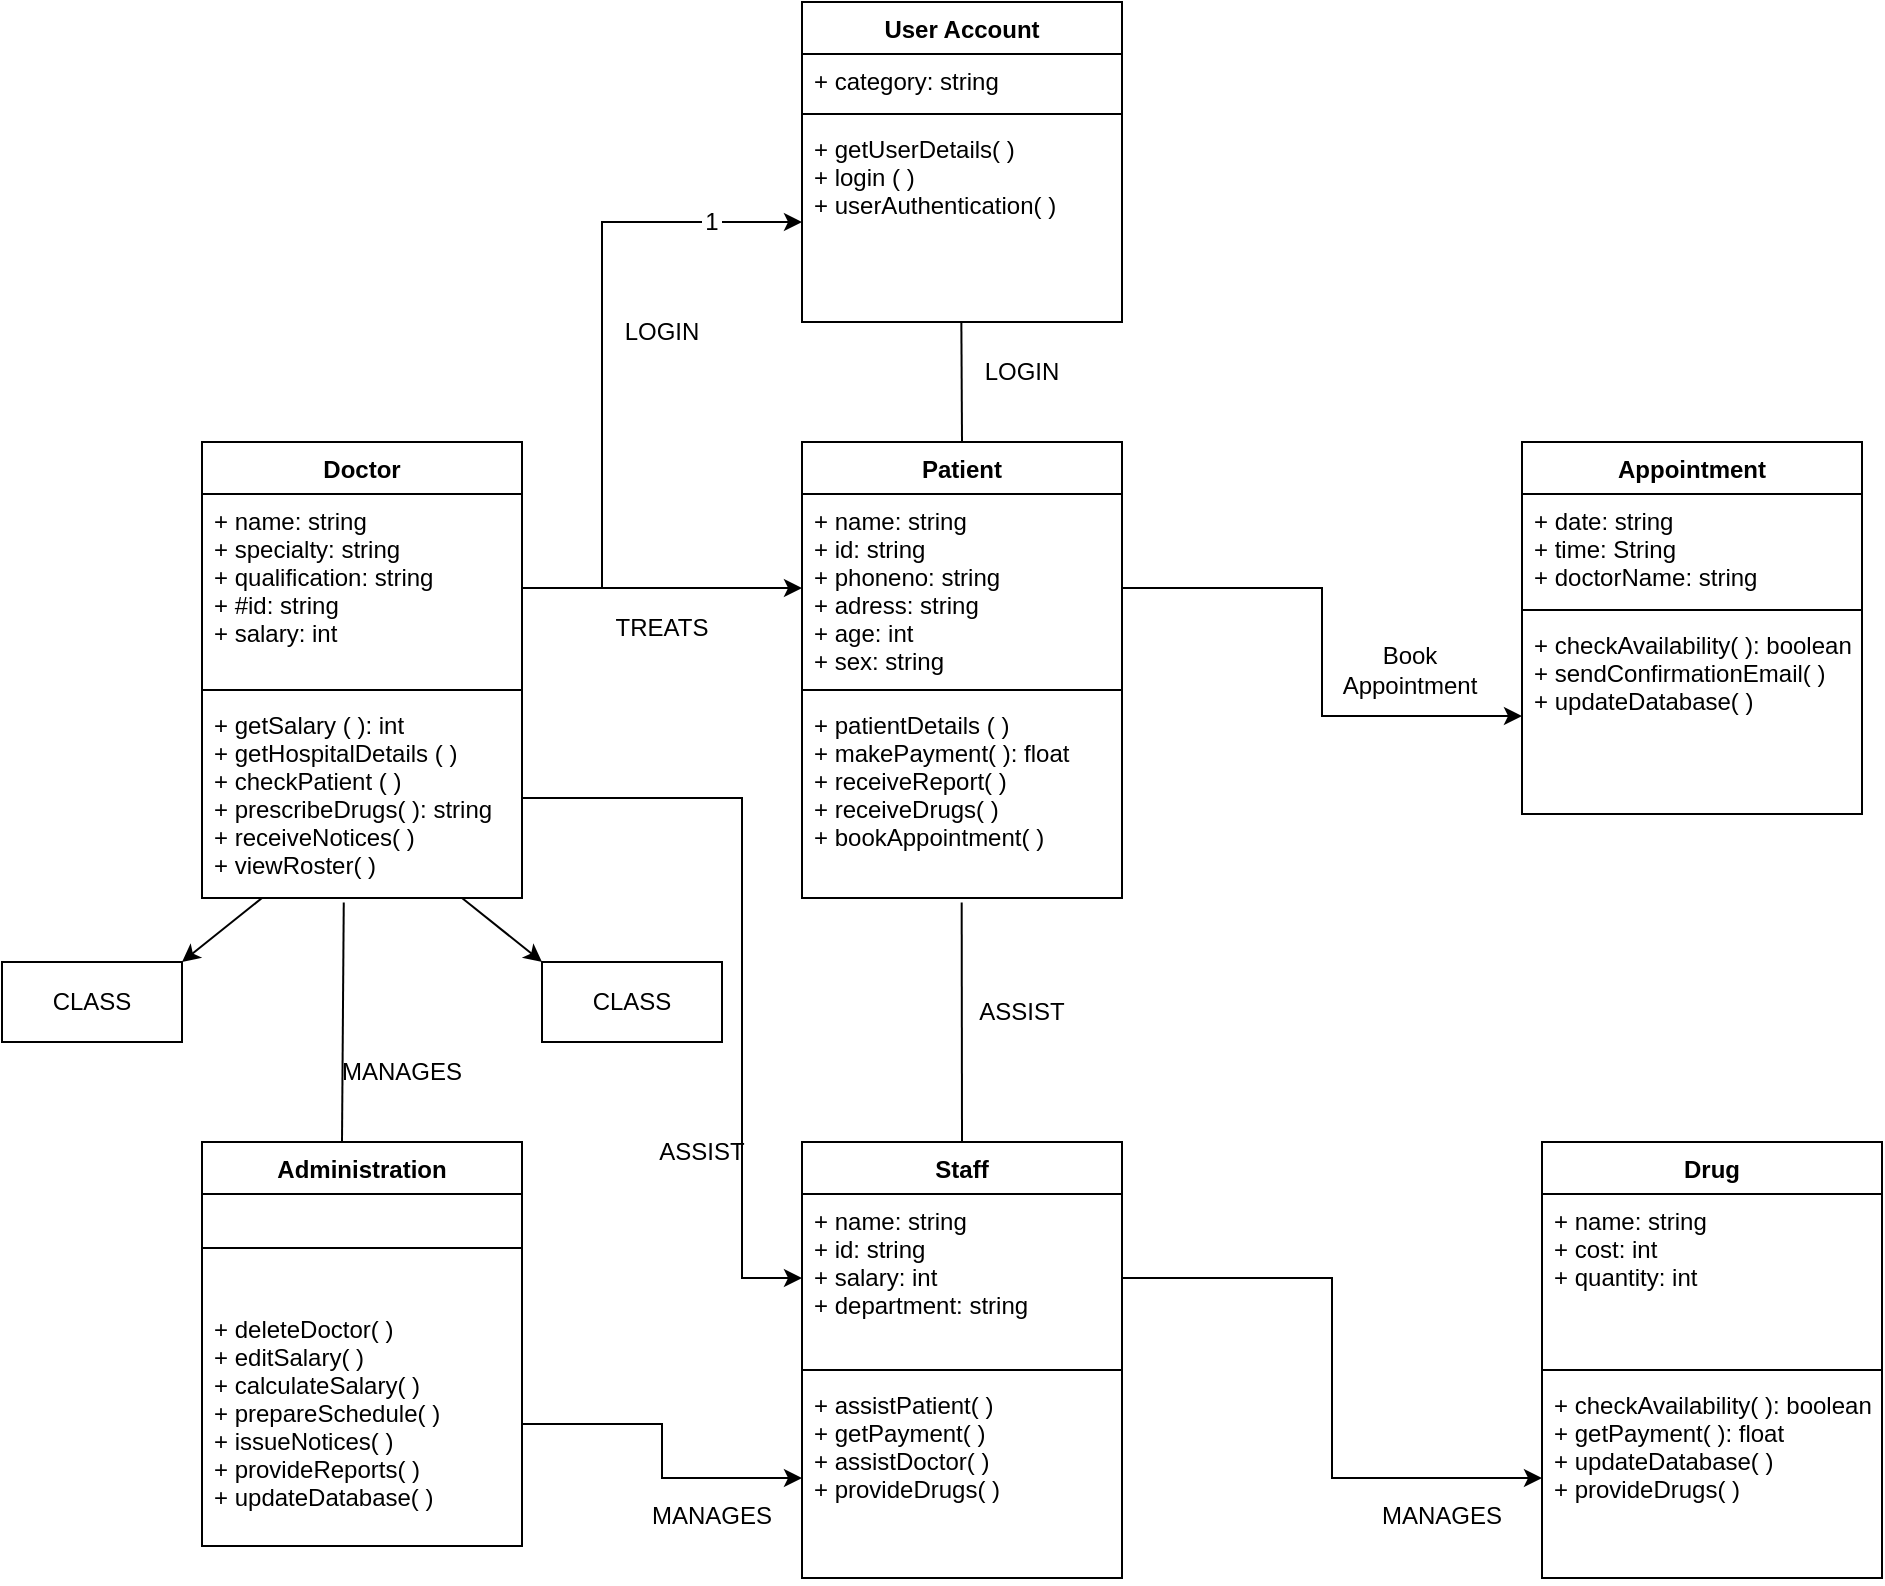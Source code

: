 <mxfile version="20.8.15" type="github"><diagram id="C5RBs43oDa-KdzZeNtuy" name="Page-1"><mxGraphModel dx="1740" dy="427" grid="1" gridSize="10" guides="1" tooltips="1" connect="1" arrows="1" fold="1" page="1" pageScale="1" pageWidth="827" pageHeight="1169" math="0" shadow="0"><root><mxCell id="WIyWlLk6GJQsqaUBKTNV-0"/><mxCell id="WIyWlLk6GJQsqaUBKTNV-1" parent="WIyWlLk6GJQsqaUBKTNV-0"/><mxCell id="42G1Hmii8w1SBgadAZhZ-16" value="User Account" style="swimlane;fontStyle=1;align=center;verticalAlign=top;childLayout=stackLayout;horizontal=1;startSize=26;horizontalStack=0;resizeParent=1;resizeParentMax=0;resizeLast=0;collapsible=1;marginBottom=0;" vertex="1" parent="WIyWlLk6GJQsqaUBKTNV-1"><mxGeometry x="80" y="40" width="160" height="160" as="geometry"/></mxCell><mxCell id="42G1Hmii8w1SBgadAZhZ-17" value="+ category: string" style="text;strokeColor=none;fillColor=none;align=left;verticalAlign=top;spacingLeft=4;spacingRight=4;overflow=hidden;rotatable=0;points=[[0,0.5],[1,0.5]];portConstraint=eastwest;" vertex="1" parent="42G1Hmii8w1SBgadAZhZ-16"><mxGeometry y="26" width="160" height="26" as="geometry"/></mxCell><mxCell id="42G1Hmii8w1SBgadAZhZ-18" value="" style="line;strokeWidth=1;fillColor=none;align=left;verticalAlign=middle;spacingTop=-1;spacingLeft=3;spacingRight=3;rotatable=0;labelPosition=right;points=[];portConstraint=eastwest;strokeColor=inherit;" vertex="1" parent="42G1Hmii8w1SBgadAZhZ-16"><mxGeometry y="52" width="160" height="8" as="geometry"/></mxCell><mxCell id="42G1Hmii8w1SBgadAZhZ-19" value="+ getUserDetails( )&#10;+ login ( )&#10;+ userAuthentication( )" style="text;strokeColor=none;fillColor=none;align=left;verticalAlign=top;spacingLeft=4;spacingRight=4;overflow=hidden;rotatable=0;points=[[0,0.5],[1,0.5]];portConstraint=eastwest;" vertex="1" parent="42G1Hmii8w1SBgadAZhZ-16"><mxGeometry y="60" width="160" height="100" as="geometry"/></mxCell><mxCell id="42G1Hmii8w1SBgadAZhZ-20" value="Doctor" style="swimlane;fontStyle=1;align=center;verticalAlign=top;childLayout=stackLayout;horizontal=1;startSize=26;horizontalStack=0;resizeParent=1;resizeParentMax=0;resizeLast=0;collapsible=1;marginBottom=0;" vertex="1" parent="WIyWlLk6GJQsqaUBKTNV-1"><mxGeometry x="-220" y="260" width="160" height="228" as="geometry"/></mxCell><mxCell id="42G1Hmii8w1SBgadAZhZ-21" value="+ name: string&#10;+ specialty: string&#10;+ qualification: string&#10;+ #id: string&#10;+ salary: int" style="text;strokeColor=none;fillColor=none;align=left;verticalAlign=top;spacingLeft=4;spacingRight=4;overflow=hidden;rotatable=0;points=[[0,0.5],[1,0.5]];portConstraint=eastwest;" vertex="1" parent="42G1Hmii8w1SBgadAZhZ-20"><mxGeometry y="26" width="160" height="94" as="geometry"/></mxCell><mxCell id="42G1Hmii8w1SBgadAZhZ-22" value="" style="line;strokeWidth=1;fillColor=none;align=left;verticalAlign=middle;spacingTop=-1;spacingLeft=3;spacingRight=3;rotatable=0;labelPosition=right;points=[];portConstraint=eastwest;strokeColor=inherit;" vertex="1" parent="42G1Hmii8w1SBgadAZhZ-20"><mxGeometry y="120" width="160" height="8" as="geometry"/></mxCell><mxCell id="42G1Hmii8w1SBgadAZhZ-23" value="+ getSalary ( ): int&#10;+ getHospitalDetails ( )&#10;+ checkPatient ( )&#10;+ prescribeDrugs( ): string&#10;+ receiveNotices( )&#10;+ viewRoster( )" style="text;strokeColor=none;fillColor=none;align=left;verticalAlign=top;spacingLeft=4;spacingRight=4;overflow=hidden;rotatable=0;points=[[0,0.5],[1,0.5]];portConstraint=eastwest;" vertex="1" parent="42G1Hmii8w1SBgadAZhZ-20"><mxGeometry y="128" width="160" height="100" as="geometry"/></mxCell><mxCell id="42G1Hmii8w1SBgadAZhZ-30" style="edgeStyle=orthogonalEdgeStyle;rounded=0;orthogonalLoop=1;jettySize=auto;html=1;exitX=1;exitY=0.5;exitDx=0;exitDy=0;entryX=0;entryY=0.5;entryDx=0;entryDy=0;startArrow=none;" edge="1" parent="WIyWlLk6GJQsqaUBKTNV-1" target="42G1Hmii8w1SBgadAZhZ-19"><mxGeometry relative="1" as="geometry"><mxPoint x="60" y="150" as="sourcePoint"/></mxGeometry></mxCell><mxCell id="42G1Hmii8w1SBgadAZhZ-32" value="" style="edgeStyle=orthogonalEdgeStyle;rounded=0;orthogonalLoop=1;jettySize=auto;html=1;exitX=1;exitY=0.5;exitDx=0;exitDy=0;endArrow=none;startArrow=none;" edge="1" parent="WIyWlLk6GJQsqaUBKTNV-1" source="42G1Hmii8w1SBgadAZhZ-31"><mxGeometry relative="1" as="geometry"><mxPoint x="-60" y="333" as="sourcePoint"/><mxPoint x="60" y="150" as="targetPoint"/><Array as="points"/></mxGeometry></mxCell><mxCell id="42G1Hmii8w1SBgadAZhZ-33" value="Patient" style="swimlane;fontStyle=1;align=center;verticalAlign=top;childLayout=stackLayout;horizontal=1;startSize=26;horizontalStack=0;resizeParent=1;resizeParentMax=0;resizeLast=0;collapsible=1;marginBottom=0;" vertex="1" parent="WIyWlLk6GJQsqaUBKTNV-1"><mxGeometry x="80" y="260" width="160" height="228" as="geometry"/></mxCell><mxCell id="42G1Hmii8w1SBgadAZhZ-34" value="+ name: string&#10;+ id: string&#10;+ phoneno: string&#10;+ adress: string&#10;+ age: int&#10;+ sex: string" style="text;strokeColor=none;fillColor=none;align=left;verticalAlign=top;spacingLeft=4;spacingRight=4;overflow=hidden;rotatable=0;points=[[0,0.5],[1,0.5]];portConstraint=eastwest;" vertex="1" parent="42G1Hmii8w1SBgadAZhZ-33"><mxGeometry y="26" width="160" height="94" as="geometry"/></mxCell><mxCell id="42G1Hmii8w1SBgadAZhZ-35" value="" style="line;strokeWidth=1;fillColor=none;align=left;verticalAlign=middle;spacingTop=-1;spacingLeft=3;spacingRight=3;rotatable=0;labelPosition=right;points=[];portConstraint=eastwest;strokeColor=inherit;" vertex="1" parent="42G1Hmii8w1SBgadAZhZ-33"><mxGeometry y="120" width="160" height="8" as="geometry"/></mxCell><mxCell id="42G1Hmii8w1SBgadAZhZ-36" value="+ patientDetails ( )&#10;+ makePayment( ): float&#10;+ receiveReport( )&#10;+ receiveDrugs( )&#10;+ bookAppointment( )" style="text;strokeColor=none;fillColor=none;align=left;verticalAlign=top;spacingLeft=4;spacingRight=4;overflow=hidden;rotatable=0;points=[[0,0.5],[1,0.5]];portConstraint=eastwest;" vertex="1" parent="42G1Hmii8w1SBgadAZhZ-33"><mxGeometry y="128" width="160" height="100" as="geometry"/></mxCell><mxCell id="42G1Hmii8w1SBgadAZhZ-37" value="" style="edgeStyle=orthogonalEdgeStyle;rounded=0;orthogonalLoop=1;jettySize=auto;html=1;exitX=1;exitY=0.5;exitDx=0;exitDy=0;endArrow=none;startArrow=none;" edge="1" parent="WIyWlLk6GJQsqaUBKTNV-1" source="42G1Hmii8w1SBgadAZhZ-21" target="42G1Hmii8w1SBgadAZhZ-31"><mxGeometry relative="1" as="geometry"><mxPoint x="-30" y="360" as="sourcePoint"/><mxPoint x="60.0" y="150" as="targetPoint"/><Array as="points"><mxPoint x="-20" y="333"/><mxPoint x="-20" y="150"/></Array></mxGeometry></mxCell><mxCell id="42G1Hmii8w1SBgadAZhZ-31" value="1" style="text;html=1;strokeColor=none;fillColor=none;align=center;verticalAlign=middle;whiteSpace=wrap;rounded=0;" vertex="1" parent="WIyWlLk6GJQsqaUBKTNV-1"><mxGeometry x="30" y="140" width="10" height="20" as="geometry"/></mxCell><mxCell id="42G1Hmii8w1SBgadAZhZ-45" style="edgeStyle=orthogonalEdgeStyle;rounded=0;orthogonalLoop=1;jettySize=auto;html=1;exitX=1;exitY=0.5;exitDx=0;exitDy=0;entryX=0;entryY=0.5;entryDx=0;entryDy=0;" edge="1" parent="WIyWlLk6GJQsqaUBKTNV-1" source="42G1Hmii8w1SBgadAZhZ-21" target="42G1Hmii8w1SBgadAZhZ-34"><mxGeometry relative="1" as="geometry"/></mxCell><mxCell id="42G1Hmii8w1SBgadAZhZ-46" value="Appointment" style="swimlane;fontStyle=1;align=center;verticalAlign=top;childLayout=stackLayout;horizontal=1;startSize=26;horizontalStack=0;resizeParent=1;resizeParentMax=0;resizeLast=0;collapsible=1;marginBottom=0;" vertex="1" parent="WIyWlLk6GJQsqaUBKTNV-1"><mxGeometry x="440" y="260" width="170" height="186" as="geometry"/></mxCell><mxCell id="42G1Hmii8w1SBgadAZhZ-47" value="+ date: string&#10;+ time: String&#10;+ doctorName: string&#10;" style="text;strokeColor=none;fillColor=none;align=left;verticalAlign=top;spacingLeft=4;spacingRight=4;overflow=hidden;rotatable=0;points=[[0,0.5],[1,0.5]];portConstraint=eastwest;" vertex="1" parent="42G1Hmii8w1SBgadAZhZ-46"><mxGeometry y="26" width="170" height="54" as="geometry"/></mxCell><mxCell id="42G1Hmii8w1SBgadAZhZ-48" value="" style="line;strokeWidth=1;fillColor=none;align=left;verticalAlign=middle;spacingTop=-1;spacingLeft=3;spacingRight=3;rotatable=0;labelPosition=right;points=[];portConstraint=eastwest;strokeColor=inherit;" vertex="1" parent="42G1Hmii8w1SBgadAZhZ-46"><mxGeometry y="80" width="170" height="8" as="geometry"/></mxCell><mxCell id="42G1Hmii8w1SBgadAZhZ-49" value="+ checkAvailability( ): boolean&#10;+ sendConfirmationEmail( )&#10;+ updateDatabase( )" style="text;strokeColor=none;fillColor=none;align=left;verticalAlign=top;spacingLeft=4;spacingRight=4;overflow=hidden;rotatable=0;points=[[0,0.5],[1,0.5]];portConstraint=eastwest;" vertex="1" parent="42G1Hmii8w1SBgadAZhZ-46"><mxGeometry y="88" width="170" height="98" as="geometry"/></mxCell><mxCell id="42G1Hmii8w1SBgadAZhZ-52" style="edgeStyle=orthogonalEdgeStyle;rounded=0;orthogonalLoop=1;jettySize=auto;html=1;exitX=1;exitY=0.5;exitDx=0;exitDy=0;entryX=0;entryY=0.5;entryDx=0;entryDy=0;" edge="1" parent="WIyWlLk6GJQsqaUBKTNV-1" source="42G1Hmii8w1SBgadAZhZ-34" target="42G1Hmii8w1SBgadAZhZ-49"><mxGeometry relative="1" as="geometry"/></mxCell><mxCell id="42G1Hmii8w1SBgadAZhZ-53" value="Administration" style="swimlane;fontStyle=1;align=center;verticalAlign=top;childLayout=stackLayout;horizontal=1;startSize=26;horizontalStack=0;resizeParent=1;resizeParentMax=0;resizeLast=0;collapsible=1;marginBottom=0;" vertex="1" parent="WIyWlLk6GJQsqaUBKTNV-1"><mxGeometry x="-220" y="610" width="160" height="202" as="geometry"/></mxCell><mxCell id="42G1Hmii8w1SBgadAZhZ-55" value="" style="line;strokeWidth=1;fillColor=none;align=left;verticalAlign=middle;spacingTop=-1;spacingLeft=3;spacingRight=3;rotatable=0;labelPosition=right;points=[];portConstraint=eastwest;strokeColor=inherit;" vertex="1" parent="42G1Hmii8w1SBgadAZhZ-53"><mxGeometry y="26" width="160" height="54" as="geometry"/></mxCell><mxCell id="42G1Hmii8w1SBgadAZhZ-56" value="+ deleteDoctor( )&#10;+ editSalary( )&#10;+ calculateSalary( )&#10;+ prepareSchedule( )&#10;+ issueNotices( )&#10;+ provideReports( )&#10;+ updateDatabase( )" style="text;strokeColor=none;fillColor=none;align=left;verticalAlign=top;spacingLeft=4;spacingRight=4;overflow=hidden;rotatable=0;points=[[0,0.5],[1,0.5]];portConstraint=eastwest;" vertex="1" parent="42G1Hmii8w1SBgadAZhZ-53"><mxGeometry y="80" width="160" height="122" as="geometry"/></mxCell><mxCell id="42G1Hmii8w1SBgadAZhZ-57" value="" style="endArrow=none;html=1;rounded=0;entryX=0.443;entryY=1.022;entryDx=0;entryDy=0;entryPerimeter=0;" edge="1" parent="WIyWlLk6GJQsqaUBKTNV-1" target="42G1Hmii8w1SBgadAZhZ-23"><mxGeometry width="50" height="50" relative="1" as="geometry"><mxPoint x="-150" y="610" as="sourcePoint"/><mxPoint x="-150" y="540" as="targetPoint"/></mxGeometry></mxCell><mxCell id="42G1Hmii8w1SBgadAZhZ-58" value="CLASS" style="rounded=0;whiteSpace=wrap;html=1;" vertex="1" parent="WIyWlLk6GJQsqaUBKTNV-1"><mxGeometry x="-320" y="520" width="90" height="40" as="geometry"/></mxCell><mxCell id="42G1Hmii8w1SBgadAZhZ-59" value="CLASS" style="rounded=0;whiteSpace=wrap;html=1;" vertex="1" parent="WIyWlLk6GJQsqaUBKTNV-1"><mxGeometry x="-50" y="520" width="90" height="40" as="geometry"/></mxCell><mxCell id="42G1Hmii8w1SBgadAZhZ-60" value="" style="endArrow=classic;html=1;rounded=0;entryX=1;entryY=0;entryDx=0;entryDy=0;" edge="1" parent="WIyWlLk6GJQsqaUBKTNV-1" target="42G1Hmii8w1SBgadAZhZ-58"><mxGeometry width="50" height="50" relative="1" as="geometry"><mxPoint x="-190" y="488" as="sourcePoint"/><mxPoint x="-190" y="548" as="targetPoint"/></mxGeometry></mxCell><mxCell id="42G1Hmii8w1SBgadAZhZ-61" value="" style="endArrow=classic;html=1;rounded=0;entryX=0;entryY=0;entryDx=0;entryDy=0;" edge="1" parent="WIyWlLk6GJQsqaUBKTNV-1" target="42G1Hmii8w1SBgadAZhZ-59"><mxGeometry width="50" height="50" relative="1" as="geometry"><mxPoint x="-90" y="488" as="sourcePoint"/><mxPoint x="-90" y="548" as="targetPoint"/></mxGeometry></mxCell><mxCell id="42G1Hmii8w1SBgadAZhZ-62" value="Staff" style="swimlane;fontStyle=1;align=center;verticalAlign=top;childLayout=stackLayout;horizontal=1;startSize=26;horizontalStack=0;resizeParent=1;resizeParentMax=0;resizeLast=0;collapsible=1;marginBottom=0;" vertex="1" parent="WIyWlLk6GJQsqaUBKTNV-1"><mxGeometry x="80" y="610" width="160" height="218" as="geometry"/></mxCell><mxCell id="42G1Hmii8w1SBgadAZhZ-63" value="+ name: string&#10;+ id: string&#10;+ salary: int&#10;+ department: string" style="text;strokeColor=none;fillColor=none;align=left;verticalAlign=top;spacingLeft=4;spacingRight=4;overflow=hidden;rotatable=0;points=[[0,0.5],[1,0.5]];portConstraint=eastwest;" vertex="1" parent="42G1Hmii8w1SBgadAZhZ-62"><mxGeometry y="26" width="160" height="84" as="geometry"/></mxCell><mxCell id="42G1Hmii8w1SBgadAZhZ-64" value="" style="line;strokeWidth=1;fillColor=none;align=left;verticalAlign=middle;spacingTop=-1;spacingLeft=3;spacingRight=3;rotatable=0;labelPosition=right;points=[];portConstraint=eastwest;strokeColor=inherit;" vertex="1" parent="42G1Hmii8w1SBgadAZhZ-62"><mxGeometry y="110" width="160" height="8" as="geometry"/></mxCell><mxCell id="42G1Hmii8w1SBgadAZhZ-65" value="+ assistPatient( )&#10;+ getPayment( )&#10;+ assistDoctor( )&#10;+ provideDrugs( )" style="text;strokeColor=none;fillColor=none;align=left;verticalAlign=top;spacingLeft=4;spacingRight=4;overflow=hidden;rotatable=0;points=[[0,0.5],[1,0.5]];portConstraint=eastwest;" vertex="1" parent="42G1Hmii8w1SBgadAZhZ-62"><mxGeometry y="118" width="160" height="100" as="geometry"/></mxCell><mxCell id="42G1Hmii8w1SBgadAZhZ-66" style="edgeStyle=orthogonalEdgeStyle;rounded=0;orthogonalLoop=1;jettySize=auto;html=1;exitX=1;exitY=0.5;exitDx=0;exitDy=0;entryX=0;entryY=0.5;entryDx=0;entryDy=0;" edge="1" parent="WIyWlLk6GJQsqaUBKTNV-1" source="42G1Hmii8w1SBgadAZhZ-56" target="42G1Hmii8w1SBgadAZhZ-65"><mxGeometry relative="1" as="geometry"/></mxCell><mxCell id="42G1Hmii8w1SBgadAZhZ-67" value="Drug" style="swimlane;fontStyle=1;align=center;verticalAlign=top;childLayout=stackLayout;horizontal=1;startSize=26;horizontalStack=0;resizeParent=1;resizeParentMax=0;resizeLast=0;collapsible=1;marginBottom=0;" vertex="1" parent="WIyWlLk6GJQsqaUBKTNV-1"><mxGeometry x="450" y="610" width="170" height="218" as="geometry"/></mxCell><mxCell id="42G1Hmii8w1SBgadAZhZ-68" value="+ name: string&#10;+ cost: int&#10;+ quantity: int" style="text;strokeColor=none;fillColor=none;align=left;verticalAlign=top;spacingLeft=4;spacingRight=4;overflow=hidden;rotatable=0;points=[[0,0.5],[1,0.5]];portConstraint=eastwest;" vertex="1" parent="42G1Hmii8w1SBgadAZhZ-67"><mxGeometry y="26" width="170" height="84" as="geometry"/></mxCell><mxCell id="42G1Hmii8w1SBgadAZhZ-69" value="" style="line;strokeWidth=1;fillColor=none;align=left;verticalAlign=middle;spacingTop=-1;spacingLeft=3;spacingRight=3;rotatable=0;labelPosition=right;points=[];portConstraint=eastwest;strokeColor=inherit;" vertex="1" parent="42G1Hmii8w1SBgadAZhZ-67"><mxGeometry y="110" width="170" height="8" as="geometry"/></mxCell><mxCell id="42G1Hmii8w1SBgadAZhZ-70" value="+ checkAvailability( ): boolean&#10;+ getPayment( ): float&#10;+ updateDatabase( )&#10;+ provideDrugs( )" style="text;strokeColor=none;fillColor=none;align=left;verticalAlign=top;spacingLeft=4;spacingRight=4;overflow=hidden;rotatable=0;points=[[0,0.5],[1,0.5]];portConstraint=eastwest;" vertex="1" parent="42G1Hmii8w1SBgadAZhZ-67"><mxGeometry y="118" width="170" height="100" as="geometry"/></mxCell><mxCell id="42G1Hmii8w1SBgadAZhZ-71" style="edgeStyle=orthogonalEdgeStyle;rounded=0;orthogonalLoop=1;jettySize=auto;html=1;exitX=1;exitY=0.5;exitDx=0;exitDy=0;entryX=0;entryY=0.5;entryDx=0;entryDy=0;" edge="1" parent="WIyWlLk6GJQsqaUBKTNV-1" source="42G1Hmii8w1SBgadAZhZ-63" target="42G1Hmii8w1SBgadAZhZ-70"><mxGeometry relative="1" as="geometry"/></mxCell><mxCell id="42G1Hmii8w1SBgadAZhZ-72" value="LOGIN" style="text;html=1;strokeColor=none;fillColor=none;align=center;verticalAlign=middle;whiteSpace=wrap;rounded=0;" vertex="1" parent="WIyWlLk6GJQsqaUBKTNV-1"><mxGeometry x="-20" y="190" width="60" height="30" as="geometry"/></mxCell><mxCell id="42G1Hmii8w1SBgadAZhZ-73" value="" style="endArrow=none;html=1;rounded=0;entryX=0.498;entryY=1.004;entryDx=0;entryDy=0;entryPerimeter=0;" edge="1" parent="WIyWlLk6GJQsqaUBKTNV-1" target="42G1Hmii8w1SBgadAZhZ-19"><mxGeometry width="50" height="50" relative="1" as="geometry"><mxPoint x="160" y="260" as="sourcePoint"/><mxPoint x="210" y="210" as="targetPoint"/></mxGeometry></mxCell><mxCell id="42G1Hmii8w1SBgadAZhZ-74" value="LOGIN" style="text;html=1;strokeColor=none;fillColor=none;align=center;verticalAlign=middle;whiteSpace=wrap;rounded=0;" vertex="1" parent="WIyWlLk6GJQsqaUBKTNV-1"><mxGeometry x="160" y="210" width="60" height="30" as="geometry"/></mxCell><mxCell id="42G1Hmii8w1SBgadAZhZ-75" value="Book Appointment" style="text;html=1;strokeColor=none;fillColor=none;align=center;verticalAlign=middle;whiteSpace=wrap;rounded=0;" vertex="1" parent="WIyWlLk6GJQsqaUBKTNV-1"><mxGeometry x="354" y="359" width="60" height="30" as="geometry"/></mxCell><mxCell id="42G1Hmii8w1SBgadAZhZ-76" value="TREATS" style="text;html=1;strokeColor=none;fillColor=none;align=center;verticalAlign=middle;whiteSpace=wrap;rounded=0;" vertex="1" parent="WIyWlLk6GJQsqaUBKTNV-1"><mxGeometry x="-20" y="338" width="60" height="30" as="geometry"/></mxCell><mxCell id="42G1Hmii8w1SBgadAZhZ-77" style="edgeStyle=orthogonalEdgeStyle;rounded=0;orthogonalLoop=1;jettySize=auto;html=1;exitX=1;exitY=0.5;exitDx=0;exitDy=0;entryX=0;entryY=0.5;entryDx=0;entryDy=0;" edge="1" parent="WIyWlLk6GJQsqaUBKTNV-1" source="42G1Hmii8w1SBgadAZhZ-23" target="42G1Hmii8w1SBgadAZhZ-63"><mxGeometry relative="1" as="geometry"><Array as="points"><mxPoint x="50" y="438"/><mxPoint x="50" y="678"/></Array></mxGeometry></mxCell><mxCell id="42G1Hmii8w1SBgadAZhZ-78" value="ASSIST" style="text;html=1;strokeColor=none;fillColor=none;align=center;verticalAlign=middle;whiteSpace=wrap;rounded=0;" vertex="1" parent="WIyWlLk6GJQsqaUBKTNV-1"><mxGeometry y="600" width="60" height="30" as="geometry"/></mxCell><mxCell id="42G1Hmii8w1SBgadAZhZ-79" value="MANAGES" style="text;html=1;strokeColor=none;fillColor=none;align=center;verticalAlign=middle;whiteSpace=wrap;rounded=0;" vertex="1" parent="WIyWlLk6GJQsqaUBKTNV-1"><mxGeometry x="-150" y="560" width="60" height="30" as="geometry"/></mxCell><mxCell id="42G1Hmii8w1SBgadAZhZ-81" value="ASSIST" style="text;html=1;strokeColor=none;fillColor=none;align=center;verticalAlign=middle;whiteSpace=wrap;rounded=0;" vertex="1" parent="WIyWlLk6GJQsqaUBKTNV-1"><mxGeometry x="160" y="530" width="60" height="30" as="geometry"/></mxCell><mxCell id="42G1Hmii8w1SBgadAZhZ-82" value="" style="endArrow=none;html=1;rounded=0;entryX=0.499;entryY=1.022;entryDx=0;entryDy=0;entryPerimeter=0;" edge="1" parent="WIyWlLk6GJQsqaUBKTNV-1" target="42G1Hmii8w1SBgadAZhZ-36"><mxGeometry width="50" height="50" relative="1" as="geometry"><mxPoint x="160" y="610" as="sourcePoint"/><mxPoint x="210" y="560" as="targetPoint"/></mxGeometry></mxCell><mxCell id="42G1Hmii8w1SBgadAZhZ-83" value="MANAGES" style="text;html=1;strokeColor=none;fillColor=none;align=center;verticalAlign=middle;whiteSpace=wrap;rounded=0;" vertex="1" parent="WIyWlLk6GJQsqaUBKTNV-1"><mxGeometry x="370" y="782" width="60" height="30" as="geometry"/></mxCell><mxCell id="42G1Hmii8w1SBgadAZhZ-84" value="MANAGES" style="text;html=1;strokeColor=none;fillColor=none;align=center;verticalAlign=middle;whiteSpace=wrap;rounded=0;" vertex="1" parent="WIyWlLk6GJQsqaUBKTNV-1"><mxGeometry x="5" y="782" width="60" height="30" as="geometry"/></mxCell></root></mxGraphModel></diagram></mxfile>